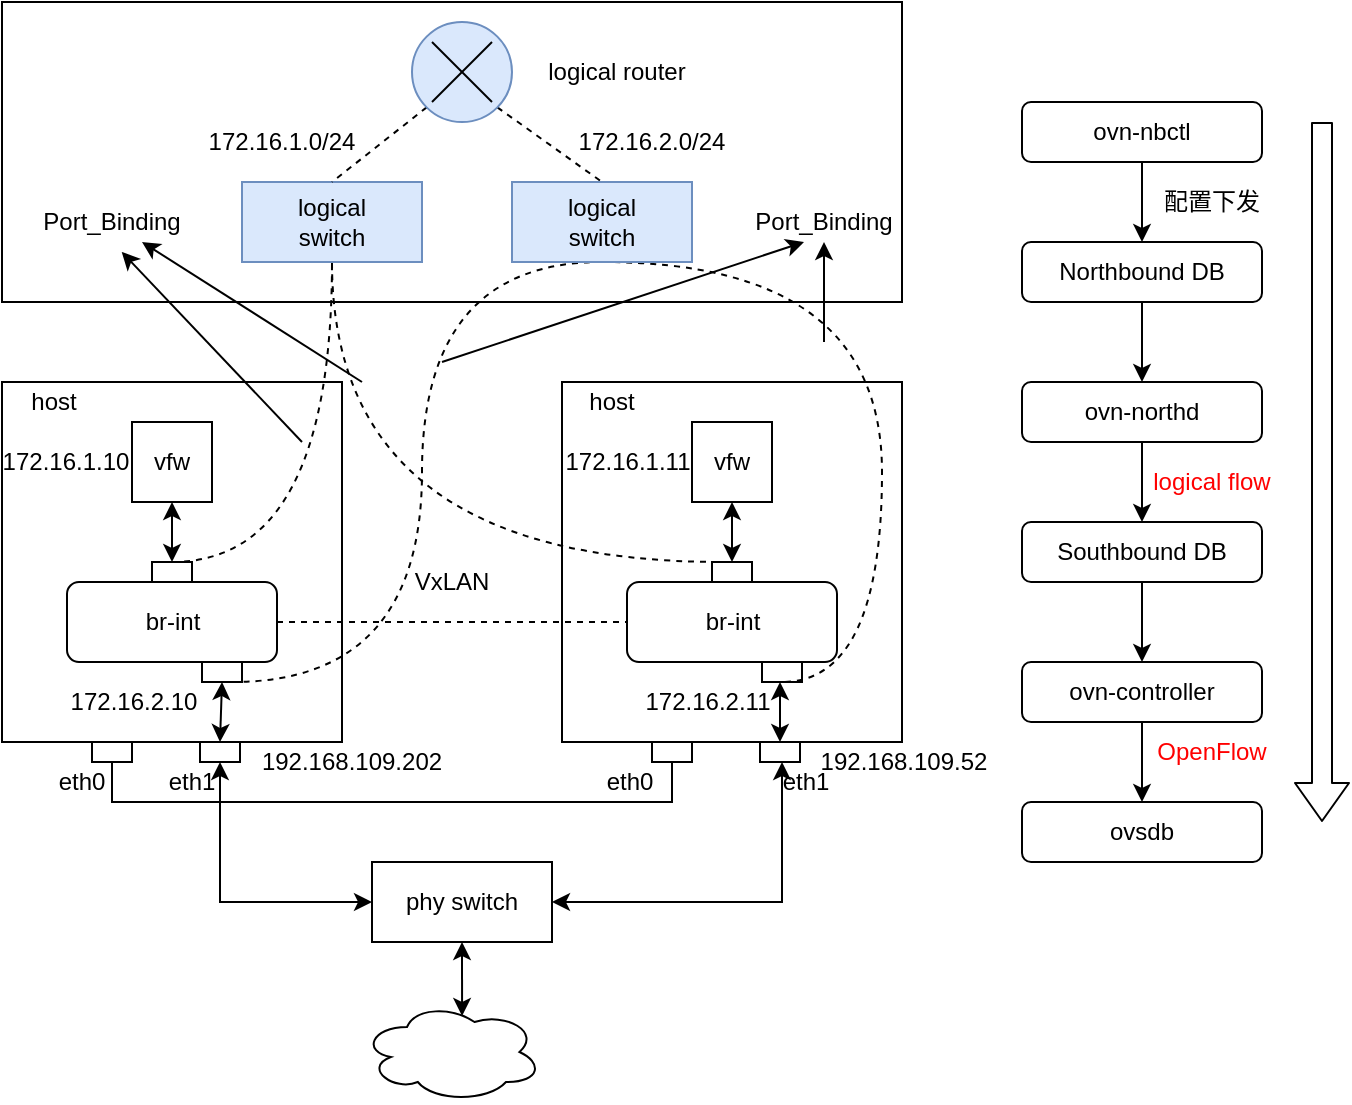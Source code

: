 <mxfile version="13.10.9" type="github">
  <diagram id="NUOA6mpo8N-NY2d6egCE" name="Page-1">
    <mxGraphModel dx="1102" dy="1751" grid="1" gridSize="10" guides="1" tooltips="1" connect="1" arrows="1" fold="1" page="1" pageScale="1" pageWidth="827" pageHeight="1169" math="0" shadow="0">
      <root>
        <mxCell id="0" />
        <mxCell id="1" parent="0" />
        <mxCell id="MOYO5gASgxuPhOEt620W-1" value="" style="rounded=0;whiteSpace=wrap;html=1;" vertex="1" parent="1">
          <mxGeometry x="80" y="-80" width="450" height="150" as="geometry" />
        </mxCell>
        <mxCell id="D7tAY-Ja1K5RIbv1iKdG-1" value="" style="rounded=0;whiteSpace=wrap;html=1;" parent="1" vertex="1">
          <mxGeometry x="80" y="110" width="170" height="180" as="geometry" />
        </mxCell>
        <mxCell id="D7tAY-Ja1K5RIbv1iKdG-2" value="br-int" style="rounded=1;whiteSpace=wrap;html=1;" parent="1" vertex="1">
          <mxGeometry x="112.5" y="210" width="105" height="40" as="geometry" />
        </mxCell>
        <mxCell id="9aVdBko9X2sXjmePpQ1m-4" style="edgeStyle=none;rounded=0;orthogonalLoop=1;jettySize=auto;html=1;entryX=0.5;entryY=0;entryDx=0;entryDy=0;startArrow=classic;startFill=1;endArrow=classic;endFill=1;exitX=0.5;exitY=1;exitDx=0;exitDy=0;" parent="1" source="D7tAY-Ja1K5RIbv1iKdG-3" target="D7tAY-Ja1K5RIbv1iKdG-10" edge="1">
          <mxGeometry relative="1" as="geometry" />
        </mxCell>
        <mxCell id="D7tAY-Ja1K5RIbv1iKdG-3" value="" style="rounded=0;whiteSpace=wrap;html=1;" parent="1" vertex="1">
          <mxGeometry x="180" y="250" width="20" height="10" as="geometry" />
        </mxCell>
        <mxCell id="D7tAY-Ja1K5RIbv1iKdG-8" value="" style="edgeStyle=orthogonalEdgeStyle;rounded=0;orthogonalLoop=1;jettySize=auto;html=1;entryX=0.5;entryY=1;entryDx=0;entryDy=0;entryPerimeter=0;startArrow=classic;startFill=1;" parent="1" source="D7tAY-Ja1K5RIbv1iKdG-4" target="D7tAY-Ja1K5RIbv1iKdG-5" edge="1">
          <mxGeometry relative="1" as="geometry">
            <mxPoint x="165" y="120" as="targetPoint" />
          </mxGeometry>
        </mxCell>
        <mxCell id="D7tAY-Ja1K5RIbv1iKdG-4" value="" style="rounded=0;whiteSpace=wrap;html=1;" parent="1" vertex="1">
          <mxGeometry x="155" y="200" width="20" height="10" as="geometry" />
        </mxCell>
        <mxCell id="D7tAY-Ja1K5RIbv1iKdG-25" style="edgeStyle=orthogonalEdgeStyle;rounded=0;orthogonalLoop=1;jettySize=auto;html=1;exitX=0.5;exitY=0;exitDx=0;exitDy=0;entryX=0.5;entryY=1;entryDx=0;entryDy=0;dashed=1;endArrow=none;endFill=0;curved=1;" parent="1" source="D7tAY-Ja1K5RIbv1iKdG-4" target="D7tAY-Ja1K5RIbv1iKdG-23" edge="1">
          <mxGeometry relative="1" as="geometry">
            <Array as="points">
              <mxPoint x="245" y="200" />
            </Array>
          </mxGeometry>
        </mxCell>
        <mxCell id="D7tAY-Ja1K5RIbv1iKdG-5" value="vfw" style="whiteSpace=wrap;html=1;aspect=fixed;" parent="1" vertex="1">
          <mxGeometry x="145" y="130" width="40" height="40" as="geometry" />
        </mxCell>
        <mxCell id="D7tAY-Ja1K5RIbv1iKdG-45" style="edgeStyle=orthogonalEdgeStyle;rounded=0;orthogonalLoop=1;jettySize=auto;html=1;exitX=0.5;exitY=1;exitDx=0;exitDy=0;entryX=0.5;entryY=1;entryDx=0;entryDy=0;endArrow=none;endFill=0;" parent="1" source="D7tAY-Ja1K5RIbv1iKdG-9" target="D7tAY-Ja1K5RIbv1iKdG-19" edge="1">
          <mxGeometry relative="1" as="geometry" />
        </mxCell>
        <mxCell id="D7tAY-Ja1K5RIbv1iKdG-9" value="" style="rounded=0;whiteSpace=wrap;html=1;" parent="1" vertex="1">
          <mxGeometry x="125" y="290" width="20" height="10" as="geometry" />
        </mxCell>
        <mxCell id="D7tAY-Ja1K5RIbv1iKdG-10" value="" style="rounded=0;whiteSpace=wrap;html=1;" parent="1" vertex="1">
          <mxGeometry x="179" y="290" width="20" height="10" as="geometry" />
        </mxCell>
        <mxCell id="D7tAY-Ja1K5RIbv1iKdG-11" value="eth0" style="text;html=1;strokeColor=none;fillColor=none;align=center;verticalAlign=middle;whiteSpace=wrap;rounded=0;" parent="1" vertex="1">
          <mxGeometry x="100" y="300" width="40" height="20" as="geometry" />
        </mxCell>
        <mxCell id="D7tAY-Ja1K5RIbv1iKdG-12" value="eth1" style="text;html=1;strokeColor=none;fillColor=none;align=center;verticalAlign=middle;whiteSpace=wrap;rounded=0;" parent="1" vertex="1">
          <mxGeometry x="155" y="300" width="40" height="20" as="geometry" />
        </mxCell>
        <mxCell id="D7tAY-Ja1K5RIbv1iKdG-13" value="" style="rounded=0;whiteSpace=wrap;html=1;" parent="1" vertex="1">
          <mxGeometry x="360" y="110" width="170" height="180" as="geometry" />
        </mxCell>
        <mxCell id="D7tAY-Ja1K5RIbv1iKdG-14" value="br-int" style="rounded=1;whiteSpace=wrap;html=1;" parent="1" vertex="1">
          <mxGeometry x="392.5" y="210" width="105" height="40" as="geometry" />
        </mxCell>
        <mxCell id="D7tAY-Ja1K5RIbv1iKdG-30" style="edgeStyle=orthogonalEdgeStyle;rounded=0;orthogonalLoop=1;jettySize=auto;html=1;entryX=0.5;entryY=0;entryDx=0;entryDy=0;endArrow=classic;endFill=1;startArrow=classic;startFill=1;" parent="1" target="D7tAY-Ja1K5RIbv1iKdG-20" edge="1">
          <mxGeometry relative="1" as="geometry">
            <mxPoint x="469" y="260" as="sourcePoint" />
          </mxGeometry>
        </mxCell>
        <mxCell id="D7tAY-Ja1K5RIbv1iKdG-15" value="" style="rounded=0;whiteSpace=wrap;html=1;" parent="1" vertex="1">
          <mxGeometry x="460" y="250" width="20" height="10" as="geometry" />
        </mxCell>
        <mxCell id="D7tAY-Ja1K5RIbv1iKdG-16" value="" style="edgeStyle=orthogonalEdgeStyle;rounded=0;orthogonalLoop=1;jettySize=auto;html=1;entryX=0.5;entryY=1;entryDx=0;entryDy=0;entryPerimeter=0;startArrow=classic;startFill=1;" parent="1" source="D7tAY-Ja1K5RIbv1iKdG-17" target="D7tAY-Ja1K5RIbv1iKdG-18" edge="1">
          <mxGeometry relative="1" as="geometry">
            <mxPoint x="445" y="120" as="targetPoint" />
          </mxGeometry>
        </mxCell>
        <mxCell id="D7tAY-Ja1K5RIbv1iKdG-17" value="" style="rounded=0;whiteSpace=wrap;html=1;" parent="1" vertex="1">
          <mxGeometry x="435" y="200" width="20" height="10" as="geometry" />
        </mxCell>
        <mxCell id="D7tAY-Ja1K5RIbv1iKdG-18" value="vfw" style="whiteSpace=wrap;html=1;aspect=fixed;" parent="1" vertex="1">
          <mxGeometry x="425" y="130" width="40" height="40" as="geometry" />
        </mxCell>
        <mxCell id="D7tAY-Ja1K5RIbv1iKdG-19" value="" style="rounded=0;whiteSpace=wrap;html=1;" parent="1" vertex="1">
          <mxGeometry x="405" y="290" width="20" height="10" as="geometry" />
        </mxCell>
        <mxCell id="D7tAY-Ja1K5RIbv1iKdG-20" value="" style="rounded=0;whiteSpace=wrap;html=1;" parent="1" vertex="1">
          <mxGeometry x="459" y="290" width="20" height="10" as="geometry" />
        </mxCell>
        <mxCell id="tWqsBEToZIpzBDLkbB6M-28" style="edgeStyle=orthogonalEdgeStyle;rounded=0;orthogonalLoop=1;jettySize=auto;html=1;entryX=1;entryY=0.5;entryDx=0;entryDy=0;startArrow=classic;startFill=1;endArrow=classic;endFill=1;" parent="1" target="tWqsBEToZIpzBDLkbB6M-23" edge="1">
          <mxGeometry relative="1" as="geometry">
            <mxPoint x="470" y="300" as="sourcePoint" />
            <Array as="points">
              <mxPoint x="470" y="370" />
            </Array>
          </mxGeometry>
        </mxCell>
        <mxCell id="D7tAY-Ja1K5RIbv1iKdG-22" value="eth1" style="text;html=1;strokeColor=none;fillColor=none;align=center;verticalAlign=middle;whiteSpace=wrap;rounded=0;" parent="1" vertex="1">
          <mxGeometry x="462" y="300" width="40" height="20" as="geometry" />
        </mxCell>
        <mxCell id="9aVdBko9X2sXjmePpQ1m-1" style="edgeStyle=orthogonalEdgeStyle;curved=1;rounded=0;orthogonalLoop=1;jettySize=auto;html=1;exitX=0.5;exitY=1;exitDx=0;exitDy=0;entryX=0.25;entryY=0;entryDx=0;entryDy=0;endArrow=none;endFill=0;dashed=1;" parent="1" source="D7tAY-Ja1K5RIbv1iKdG-23" target="D7tAY-Ja1K5RIbv1iKdG-17" edge="1">
          <mxGeometry relative="1" as="geometry">
            <Array as="points">
              <mxPoint x="245" y="200" />
            </Array>
          </mxGeometry>
        </mxCell>
        <mxCell id="D7tAY-Ja1K5RIbv1iKdG-23" value="logical&lt;br&gt;switch" style="rounded=0;whiteSpace=wrap;html=1;fillColor=#dae8fc;strokeColor=#6c8ebf;" parent="1" vertex="1">
          <mxGeometry x="200" y="10" width="90" height="40" as="geometry" />
        </mxCell>
        <mxCell id="D7tAY-Ja1K5RIbv1iKdG-28" value="VxLAN" style="text;html=1;strokeColor=none;fillColor=none;align=center;verticalAlign=middle;whiteSpace=wrap;rounded=0;" parent="1" vertex="1">
          <mxGeometry x="285" y="200" width="40" height="20" as="geometry" />
        </mxCell>
        <mxCell id="D7tAY-Ja1K5RIbv1iKdG-31" value="" style="ellipse;shape=cloud;whiteSpace=wrap;html=1;" parent="1" vertex="1">
          <mxGeometry x="260" y="420" width="90" height="50" as="geometry" />
        </mxCell>
        <mxCell id="D7tAY-Ja1K5RIbv1iKdG-32" value="host" style="text;html=1;strokeColor=none;fillColor=none;align=center;verticalAlign=middle;whiteSpace=wrap;rounded=0;" parent="1" vertex="1">
          <mxGeometry x="86" y="110" width="40" height="20" as="geometry" />
        </mxCell>
        <mxCell id="D7tAY-Ja1K5RIbv1iKdG-33" value="host" style="text;html=1;strokeColor=none;fillColor=none;align=center;verticalAlign=middle;whiteSpace=wrap;rounded=0;" parent="1" vertex="1">
          <mxGeometry x="365" y="110" width="40" height="20" as="geometry" />
        </mxCell>
        <mxCell id="D7tAY-Ja1K5RIbv1iKdG-44" value="eth0" style="text;html=1;strokeColor=none;fillColor=none;align=center;verticalAlign=middle;whiteSpace=wrap;rounded=0;" parent="1" vertex="1">
          <mxGeometry x="374" y="300" width="40" height="20" as="geometry" />
        </mxCell>
        <mxCell id="D7tAY-Ja1K5RIbv1iKdG-27" style="edgeStyle=orthogonalEdgeStyle;rounded=0;orthogonalLoop=1;jettySize=auto;html=1;exitX=1;exitY=0.5;exitDx=0;exitDy=0;dashed=1;endArrow=none;endFill=0;" parent="1" source="D7tAY-Ja1K5RIbv1iKdG-2" target="D7tAY-Ja1K5RIbv1iKdG-14" edge="1">
          <mxGeometry relative="1" as="geometry" />
        </mxCell>
        <mxCell id="tWqsBEToZIpzBDLkbB6M-8" style="rounded=0;orthogonalLoop=1;jettySize=auto;html=1;exitX=0;exitY=1;exitDx=0;exitDy=0;entryX=0.5;entryY=0;entryDx=0;entryDy=0;endArrow=none;endFill=0;dashed=1;" parent="1" source="tWqsBEToZIpzBDLkbB6M-3" target="D7tAY-Ja1K5RIbv1iKdG-23" edge="1">
          <mxGeometry relative="1" as="geometry" />
        </mxCell>
        <mxCell id="tWqsBEToZIpzBDLkbB6M-9" style="edgeStyle=none;rounded=0;orthogonalLoop=1;jettySize=auto;html=1;exitX=1;exitY=1;exitDx=0;exitDy=0;entryX=0.5;entryY=0;entryDx=0;entryDy=0;dashed=1;endArrow=none;endFill=0;" parent="1" source="tWqsBEToZIpzBDLkbB6M-3" target="tWqsBEToZIpzBDLkbB6M-1" edge="1">
          <mxGeometry relative="1" as="geometry" />
        </mxCell>
        <mxCell id="tWqsBEToZIpzBDLkbB6M-3" value="" style="ellipse;whiteSpace=wrap;html=1;aspect=fixed;fillColor=#dae8fc;strokeColor=#6c8ebf;" parent="1" vertex="1">
          <mxGeometry x="285" y="-70" width="50" height="50" as="geometry" />
        </mxCell>
        <mxCell id="tWqsBEToZIpzBDLkbB6M-4" value="" style="endArrow=none;html=1;" parent="1" edge="1">
          <mxGeometry width="50" height="50" relative="1" as="geometry">
            <mxPoint x="295" y="-30" as="sourcePoint" />
            <mxPoint x="325" y="-60" as="targetPoint" />
          </mxGeometry>
        </mxCell>
        <mxCell id="tWqsBEToZIpzBDLkbB6M-5" value="" style="endArrow=none;html=1;" parent="1" edge="1">
          <mxGeometry width="50" height="50" relative="1" as="geometry">
            <mxPoint x="325" y="-30" as="sourcePoint" />
            <mxPoint x="295" y="-60" as="targetPoint" />
          </mxGeometry>
        </mxCell>
        <mxCell id="tWqsBEToZIpzBDLkbB6M-6" value="192.168.109.202" style="text;html=1;strokeColor=none;fillColor=none;align=center;verticalAlign=middle;whiteSpace=wrap;rounded=0;" parent="1" vertex="1">
          <mxGeometry x="235" y="290" width="40" height="20" as="geometry" />
        </mxCell>
        <mxCell id="tWqsBEToZIpzBDLkbB6M-7" value="192.168.109.52" style="text;html=1;strokeColor=none;fillColor=none;align=center;verticalAlign=middle;whiteSpace=wrap;rounded=0;" parent="1" vertex="1">
          <mxGeometry x="511" y="290" width="40" height="20" as="geometry" />
        </mxCell>
        <mxCell id="tWqsBEToZIpzBDLkbB6M-14" style="edgeStyle=orthogonalEdgeStyle;curved=1;rounded=0;orthogonalLoop=1;jettySize=auto;html=1;exitX=0.5;exitY=1;exitDx=0;exitDy=0;dashed=1;endArrow=none;endFill=0;entryX=0.75;entryY=1;entryDx=0;entryDy=0;" parent="1" source="tWqsBEToZIpzBDLkbB6M-1" target="D7tAY-Ja1K5RIbv1iKdG-3" edge="1">
          <mxGeometry relative="1" as="geometry">
            <Array as="points">
              <mxPoint x="290" y="50" />
              <mxPoint x="290" y="260" />
            </Array>
          </mxGeometry>
        </mxCell>
        <mxCell id="tWqsBEToZIpzBDLkbB6M-15" style="edgeStyle=orthogonalEdgeStyle;curved=1;rounded=0;orthogonalLoop=1;jettySize=auto;html=1;exitX=0.5;exitY=1;exitDx=0;exitDy=0;entryX=0.5;entryY=1;entryDx=0;entryDy=0;dashed=1;endArrow=none;endFill=0;" parent="1" source="tWqsBEToZIpzBDLkbB6M-1" target="D7tAY-Ja1K5RIbv1iKdG-15" edge="1">
          <mxGeometry relative="1" as="geometry">
            <Array as="points">
              <mxPoint x="520" y="50" />
              <mxPoint x="520" y="260" />
            </Array>
          </mxGeometry>
        </mxCell>
        <mxCell id="tWqsBEToZIpzBDLkbB6M-1" value="logical&lt;br&gt;switch" style="rounded=0;whiteSpace=wrap;html=1;fillColor=#dae8fc;strokeColor=#6c8ebf;" parent="1" vertex="1">
          <mxGeometry x="335" y="10" width="90" height="40" as="geometry" />
        </mxCell>
        <mxCell id="tWqsBEToZIpzBDLkbB6M-16" value="" style="endArrow=classic;html=1;entryX=0.5;entryY=1;entryDx=0;entryDy=0;" parent="1" edge="1" target="tWqsBEToZIpzBDLkbB6M-17">
          <mxGeometry width="50" height="50" relative="1" as="geometry">
            <mxPoint x="491" y="90" as="sourcePoint" />
            <mxPoint x="520" y="40" as="targetPoint" />
          </mxGeometry>
        </mxCell>
        <mxCell id="tWqsBEToZIpzBDLkbB6M-17" value="Port_Binding" style="text;html=1;strokeColor=none;fillColor=none;align=center;verticalAlign=middle;whiteSpace=wrap;rounded=0;" parent="1" vertex="1">
          <mxGeometry x="471" y="20" width="40" height="20" as="geometry" />
        </mxCell>
        <mxCell id="tWqsBEToZIpzBDLkbB6M-18" value="172.16.1.0/24" style="text;html=1;strokeColor=none;fillColor=none;align=center;verticalAlign=middle;whiteSpace=wrap;rounded=0;" parent="1" vertex="1">
          <mxGeometry x="200" y="-20" width="40" height="20" as="geometry" />
        </mxCell>
        <mxCell id="tWqsBEToZIpzBDLkbB6M-21" value="172.16.2.0/24" style="text;html=1;strokeColor=none;fillColor=none;align=center;verticalAlign=middle;whiteSpace=wrap;rounded=0;" parent="1" vertex="1">
          <mxGeometry x="385" y="-20" width="40" height="20" as="geometry" />
        </mxCell>
        <mxCell id="tWqsBEToZIpzBDLkbB6M-22" value="" style="endArrow=classic;html=1;entryX=0.25;entryY=1;entryDx=0;entryDy=0;" parent="1" target="tWqsBEToZIpzBDLkbB6M-17" edge="1">
          <mxGeometry width="50" height="50" relative="1" as="geometry">
            <mxPoint x="300" y="100" as="sourcePoint" />
            <mxPoint x="350" y="70" as="targetPoint" />
          </mxGeometry>
        </mxCell>
        <mxCell id="tWqsBEToZIpzBDLkbB6M-35" style="edgeStyle=orthogonalEdgeStyle;rounded=0;orthogonalLoop=1;jettySize=auto;html=1;entryX=0.75;entryY=0;entryDx=0;entryDy=0;startArrow=classic;startFill=1;endArrow=classic;endFill=1;exitX=0;exitY=0.5;exitDx=0;exitDy=0;" parent="1" source="tWqsBEToZIpzBDLkbB6M-23" edge="1">
          <mxGeometry relative="1" as="geometry">
            <mxPoint x="269" y="370" as="sourcePoint" />
            <mxPoint x="189" y="300" as="targetPoint" />
            <Array as="points">
              <mxPoint x="189" y="370" />
            </Array>
          </mxGeometry>
        </mxCell>
        <mxCell id="tWqsBEToZIpzBDLkbB6M-38" style="edgeStyle=orthogonalEdgeStyle;rounded=0;orthogonalLoop=1;jettySize=auto;html=1;exitX=0.5;exitY=1;exitDx=0;exitDy=0;entryX=0.556;entryY=0.14;entryDx=0;entryDy=0;entryPerimeter=0;startArrow=classic;startFill=1;endArrow=classic;endFill=1;" parent="1" source="tWqsBEToZIpzBDLkbB6M-23" target="D7tAY-Ja1K5RIbv1iKdG-31" edge="1">
          <mxGeometry relative="1" as="geometry" />
        </mxCell>
        <mxCell id="tWqsBEToZIpzBDLkbB6M-23" value="phy switch" style="rounded=0;whiteSpace=wrap;html=1;" parent="1" vertex="1">
          <mxGeometry x="265" y="350" width="90" height="40" as="geometry" />
        </mxCell>
        <mxCell id="tWqsBEToZIpzBDLkbB6M-31" value="172.16.1.10" style="text;html=1;strokeColor=none;fillColor=none;align=center;verticalAlign=middle;whiteSpace=wrap;rounded=0;" parent="1" vertex="1">
          <mxGeometry x="92" y="140" width="40" height="20" as="geometry" />
        </mxCell>
        <mxCell id="tWqsBEToZIpzBDLkbB6M-32" value="172.16.1.11" style="text;html=1;strokeColor=none;fillColor=none;align=center;verticalAlign=middle;whiteSpace=wrap;rounded=0;" parent="1" vertex="1">
          <mxGeometry x="373" y="140" width="40" height="20" as="geometry" />
        </mxCell>
        <mxCell id="tWqsBEToZIpzBDLkbB6M-33" value="172.16.2.10" style="text;html=1;strokeColor=none;fillColor=none;align=center;verticalAlign=middle;whiteSpace=wrap;rounded=0;" parent="1" vertex="1">
          <mxGeometry x="126" y="260" width="40" height="20" as="geometry" />
        </mxCell>
        <mxCell id="tWqsBEToZIpzBDLkbB6M-34" value="172.16.2.11" style="text;html=1;strokeColor=none;fillColor=none;align=center;verticalAlign=middle;whiteSpace=wrap;rounded=0;" parent="1" vertex="1">
          <mxGeometry x="413" y="260" width="40" height="20" as="geometry" />
        </mxCell>
        <mxCell id="MOYO5gASgxuPhOEt620W-2" value="" style="endArrow=classic;html=1;entryX=0.133;entryY=0.833;entryDx=0;entryDy=0;entryPerimeter=0;" edge="1" parent="1" target="MOYO5gASgxuPhOEt620W-1">
          <mxGeometry width="50" height="50" relative="1" as="geometry">
            <mxPoint x="230" y="140" as="sourcePoint" />
            <mxPoint x="421" y="60" as="targetPoint" />
          </mxGeometry>
        </mxCell>
        <mxCell id="MOYO5gASgxuPhOEt620W-3" value="" style="endArrow=classic;html=1;" edge="1" parent="1">
          <mxGeometry width="50" height="50" relative="1" as="geometry">
            <mxPoint x="260" y="110" as="sourcePoint" />
            <mxPoint x="150" y="40" as="targetPoint" />
          </mxGeometry>
        </mxCell>
        <mxCell id="MOYO5gASgxuPhOEt620W-4" value="Port_Binding" style="text;html=1;strokeColor=none;fillColor=none;align=center;verticalAlign=middle;whiteSpace=wrap;rounded=0;" vertex="1" parent="1">
          <mxGeometry x="115" y="20" width="40" height="20" as="geometry" />
        </mxCell>
        <mxCell id="MOYO5gASgxuPhOEt620W-5" value="logical router" style="text;html=1;strokeColor=none;fillColor=none;align=center;verticalAlign=middle;whiteSpace=wrap;rounded=0;" vertex="1" parent="1">
          <mxGeometry x="345" y="-55" width="85" height="20" as="geometry" />
        </mxCell>
        <mxCell id="MOYO5gASgxuPhOEt620W-12" style="edgeStyle=orthogonalEdgeStyle;rounded=0;orthogonalLoop=1;jettySize=auto;html=1;exitX=0.5;exitY=1;exitDx=0;exitDy=0;entryX=0.5;entryY=0;entryDx=0;entryDy=0;" edge="1" parent="1" source="MOYO5gASgxuPhOEt620W-6" target="MOYO5gASgxuPhOEt620W-7">
          <mxGeometry relative="1" as="geometry" />
        </mxCell>
        <mxCell id="MOYO5gASgxuPhOEt620W-6" value="ovn-nbctl" style="rounded=1;whiteSpace=wrap;html=1;" vertex="1" parent="1">
          <mxGeometry x="590" y="-30" width="120" height="30" as="geometry" />
        </mxCell>
        <mxCell id="MOYO5gASgxuPhOEt620W-13" style="edgeStyle=orthogonalEdgeStyle;rounded=0;orthogonalLoop=1;jettySize=auto;html=1;exitX=0.5;exitY=1;exitDx=0;exitDy=0;" edge="1" parent="1" source="MOYO5gASgxuPhOEt620W-7" target="MOYO5gASgxuPhOEt620W-8">
          <mxGeometry relative="1" as="geometry" />
        </mxCell>
        <mxCell id="MOYO5gASgxuPhOEt620W-7" value="Northbound DB" style="rounded=1;whiteSpace=wrap;html=1;" vertex="1" parent="1">
          <mxGeometry x="590" y="40" width="120" height="30" as="geometry" />
        </mxCell>
        <mxCell id="MOYO5gASgxuPhOEt620W-14" style="edgeStyle=orthogonalEdgeStyle;rounded=0;orthogonalLoop=1;jettySize=auto;html=1;exitX=0.5;exitY=1;exitDx=0;exitDy=0;entryX=0.5;entryY=0;entryDx=0;entryDy=0;" edge="1" parent="1" source="MOYO5gASgxuPhOEt620W-8" target="MOYO5gASgxuPhOEt620W-9">
          <mxGeometry relative="1" as="geometry" />
        </mxCell>
        <mxCell id="MOYO5gASgxuPhOEt620W-8" value="ovn-northd" style="rounded=1;whiteSpace=wrap;html=1;" vertex="1" parent="1">
          <mxGeometry x="590" y="110" width="120" height="30" as="geometry" />
        </mxCell>
        <mxCell id="MOYO5gASgxuPhOEt620W-15" style="edgeStyle=orthogonalEdgeStyle;rounded=0;orthogonalLoop=1;jettySize=auto;html=1;exitX=0.5;exitY=1;exitDx=0;exitDy=0;entryX=0.5;entryY=0;entryDx=0;entryDy=0;" edge="1" parent="1" source="MOYO5gASgxuPhOEt620W-9" target="MOYO5gASgxuPhOEt620W-10">
          <mxGeometry relative="1" as="geometry" />
        </mxCell>
        <mxCell id="MOYO5gASgxuPhOEt620W-9" value="Southbound DB" style="rounded=1;whiteSpace=wrap;html=1;" vertex="1" parent="1">
          <mxGeometry x="590" y="180" width="120" height="30" as="geometry" />
        </mxCell>
        <mxCell id="MOYO5gASgxuPhOEt620W-16" style="edgeStyle=orthogonalEdgeStyle;rounded=0;orthogonalLoop=1;jettySize=auto;html=1;exitX=0.5;exitY=1;exitDx=0;exitDy=0;" edge="1" parent="1" source="MOYO5gASgxuPhOEt620W-10" target="MOYO5gASgxuPhOEt620W-11">
          <mxGeometry relative="1" as="geometry" />
        </mxCell>
        <mxCell id="MOYO5gASgxuPhOEt620W-10" value="ovn-controller" style="rounded=1;whiteSpace=wrap;html=1;" vertex="1" parent="1">
          <mxGeometry x="590" y="250" width="120" height="30" as="geometry" />
        </mxCell>
        <mxCell id="MOYO5gASgxuPhOEt620W-11" value="ovsdb" style="rounded=1;whiteSpace=wrap;html=1;" vertex="1" parent="1">
          <mxGeometry x="590" y="320" width="120" height="30" as="geometry" />
        </mxCell>
        <mxCell id="MOYO5gASgxuPhOEt620W-17" value="配置下发" style="text;html=1;strokeColor=none;fillColor=none;align=center;verticalAlign=middle;whiteSpace=wrap;rounded=0;" vertex="1" parent="1">
          <mxGeometry x="650" y="10" width="70" height="20" as="geometry" />
        </mxCell>
        <mxCell id="MOYO5gASgxuPhOEt620W-18" value="&lt;font color=&quot;#ff0000&quot;&gt;logical flow&lt;/font&gt;" style="text;html=1;strokeColor=none;fillColor=none;align=center;verticalAlign=middle;whiteSpace=wrap;rounded=0;" vertex="1" parent="1">
          <mxGeometry x="650" y="150" width="70" height="20" as="geometry" />
        </mxCell>
        <mxCell id="MOYO5gASgxuPhOEt620W-19" value="&lt;font color=&quot;#ff0000&quot;&gt;OpenFlow&lt;/font&gt;" style="text;html=1;strokeColor=none;fillColor=none;align=center;verticalAlign=middle;whiteSpace=wrap;rounded=0;" vertex="1" parent="1">
          <mxGeometry x="650" y="285" width="70" height="20" as="geometry" />
        </mxCell>
        <mxCell id="MOYO5gASgxuPhOEt620W-20" value="" style="shape=flexArrow;endArrow=classic;html=1;endWidth=16;endSize=6;" edge="1" parent="1">
          <mxGeometry width="50" height="50" relative="1" as="geometry">
            <mxPoint x="740" y="-20" as="sourcePoint" />
            <mxPoint x="740" y="330" as="targetPoint" />
          </mxGeometry>
        </mxCell>
      </root>
    </mxGraphModel>
  </diagram>
</mxfile>
